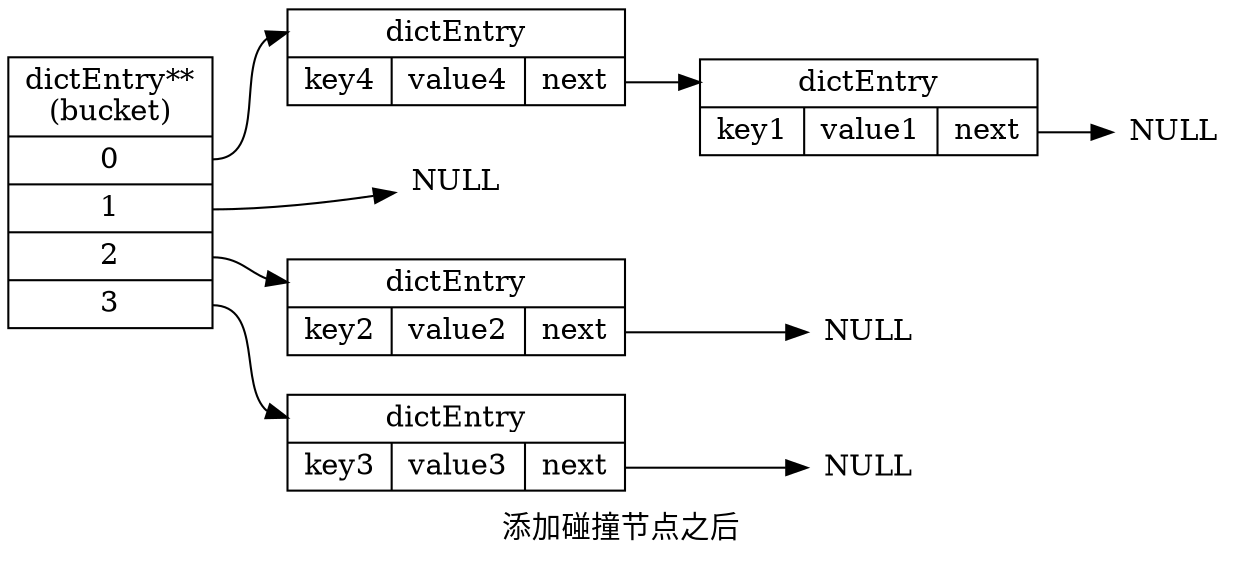 digraph after_key_collision {

    // setting

    rankdir = LR;

    node[shape=record];

    // nodes

    bucket [label="dictEntry**\n(bucket) |<table0> 0 |<table1> 1 |<table2> 2 |<table3> 3 "];

    pair_1 [label="<head>dictEntry |{key1 | value1 |<next>next}"];

    pair_2 [label="<head>dictEntry |{key2 | value2 |<next>next}"];

    pair_3 [label="<head>dictEntry |{key3 | value3 |<next>next}"];

    pair_4 [label="<head>dictEntry |{key4 | value4 |<next>next}"];

    null0 [label="NULL", shape=plaintext];
    null1 [label="NULL", shape=plaintext];
    null2 [label="NULL", shape=plaintext];
    null3 [label="NULL", shape=plaintext];

    // lines

    bucket:table0 -> pair_4:head; pair_4:next -> pair_1:head; pair_1:next -> null0;

    bucket:table1 -> null1;

    bucket:table2 -> pair_2:head; pair_2:next -> null2;

    bucket:table3 -> pair_3:head; pair_3:next -> null3;

    // label

    label = "添加碰撞节点之后";
}
